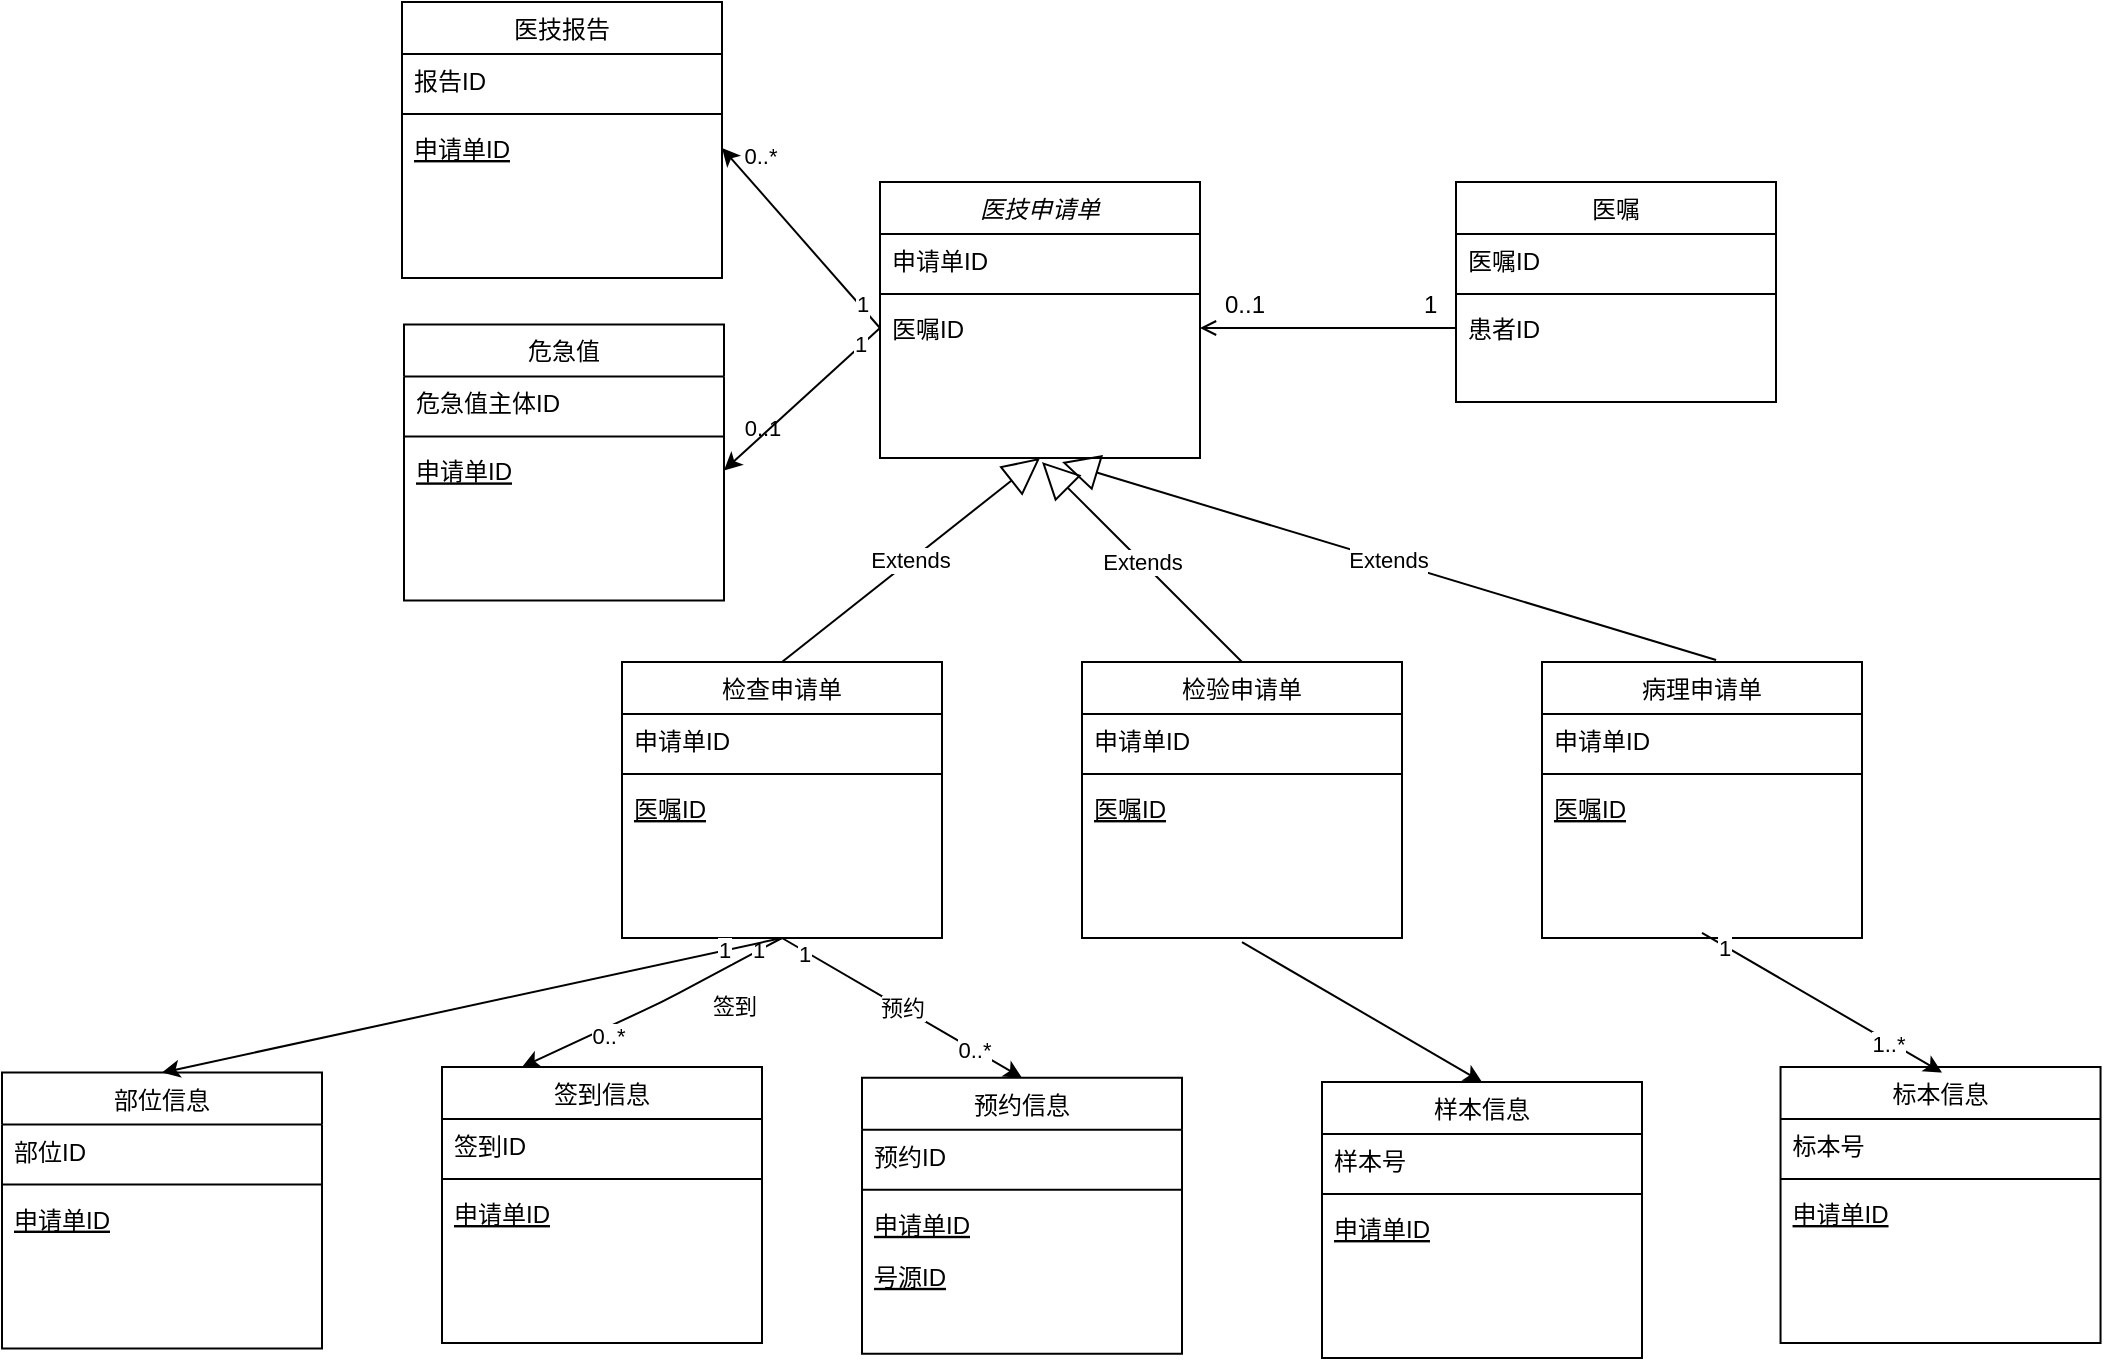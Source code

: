 <mxfile version="14.1.2" type="github">
  <diagram id="C5RBs43oDa-KdzZeNtuy" name="Page-1">
    <mxGraphModel dx="2249" dy="762" grid="1" gridSize="10" guides="1" tooltips="1" connect="1" arrows="1" fold="1" page="1" pageScale="1" pageWidth="827" pageHeight="1169" math="0" shadow="0">
      <root>
        <mxCell id="WIyWlLk6GJQsqaUBKTNV-0" />
        <mxCell id="WIyWlLk6GJQsqaUBKTNV-1" parent="WIyWlLk6GJQsqaUBKTNV-0" />
        <mxCell id="FMQ1t8g7UjHm1A0s9ffQ-288" value="医技申请单" style="swimlane;fontStyle=2;align=center;verticalAlign=top;childLayout=stackLayout;horizontal=1;startSize=26;horizontalStack=0;resizeParent=1;resizeLast=0;collapsible=1;marginBottom=0;rounded=0;shadow=0;strokeWidth=1;" parent="WIyWlLk6GJQsqaUBKTNV-1" vertex="1">
          <mxGeometry x="199" y="750" width="160" height="138" as="geometry">
            <mxRectangle x="230" y="140" width="160" height="26" as="alternateBounds" />
          </mxGeometry>
        </mxCell>
        <mxCell id="FMQ1t8g7UjHm1A0s9ffQ-289" value="申请单ID" style="text;align=left;verticalAlign=top;spacingLeft=4;spacingRight=4;overflow=hidden;rotatable=0;points=[[0,0.5],[1,0.5]];portConstraint=eastwest;" parent="FMQ1t8g7UjHm1A0s9ffQ-288" vertex="1">
          <mxGeometry y="26" width="160" height="26" as="geometry" />
        </mxCell>
        <mxCell id="FMQ1t8g7UjHm1A0s9ffQ-290" value="" style="line;html=1;strokeWidth=1;align=left;verticalAlign=middle;spacingTop=-1;spacingLeft=3;spacingRight=3;rotatable=0;labelPosition=right;points=[];portConstraint=eastwest;" parent="FMQ1t8g7UjHm1A0s9ffQ-288" vertex="1">
          <mxGeometry y="52" width="160" height="8" as="geometry" />
        </mxCell>
        <mxCell id="FMQ1t8g7UjHm1A0s9ffQ-291" value="医嘱ID" style="text;align=left;verticalAlign=top;spacingLeft=4;spacingRight=4;overflow=hidden;rotatable=0;points=[[0,0.5],[1,0.5]];portConstraint=eastwest;" parent="FMQ1t8g7UjHm1A0s9ffQ-288" vertex="1">
          <mxGeometry y="60" width="160" height="26" as="geometry" />
        </mxCell>
        <mxCell id="FMQ1t8g7UjHm1A0s9ffQ-292" value="预约信息" style="swimlane;fontStyle=0;align=center;verticalAlign=top;childLayout=stackLayout;horizontal=1;startSize=26;horizontalStack=0;resizeParent=1;resizeLast=0;collapsible=1;marginBottom=0;rounded=0;shadow=0;strokeWidth=1;" parent="WIyWlLk6GJQsqaUBKTNV-1" vertex="1">
          <mxGeometry x="190" y="1197.91" width="160" height="138" as="geometry">
            <mxRectangle x="130" y="380" width="160" height="26" as="alternateBounds" />
          </mxGeometry>
        </mxCell>
        <mxCell id="FMQ1t8g7UjHm1A0s9ffQ-293" value="预约ID" style="text;align=left;verticalAlign=top;spacingLeft=4;spacingRight=4;overflow=hidden;rotatable=0;points=[[0,0.5],[1,0.5]];portConstraint=eastwest;" parent="FMQ1t8g7UjHm1A0s9ffQ-292" vertex="1">
          <mxGeometry y="26" width="160" height="26" as="geometry" />
        </mxCell>
        <mxCell id="FMQ1t8g7UjHm1A0s9ffQ-294" value="" style="line;html=1;strokeWidth=1;align=left;verticalAlign=middle;spacingTop=-1;spacingLeft=3;spacingRight=3;rotatable=0;labelPosition=right;points=[];portConstraint=eastwest;" parent="FMQ1t8g7UjHm1A0s9ffQ-292" vertex="1">
          <mxGeometry y="52" width="160" height="8" as="geometry" />
        </mxCell>
        <mxCell id="FMQ1t8g7UjHm1A0s9ffQ-295" value="申请单ID" style="text;align=left;verticalAlign=top;spacingLeft=4;spacingRight=4;overflow=hidden;rotatable=0;points=[[0,0.5],[1,0.5]];portConstraint=eastwest;fontStyle=4" parent="FMQ1t8g7UjHm1A0s9ffQ-292" vertex="1">
          <mxGeometry y="60" width="160" height="26" as="geometry" />
        </mxCell>
        <mxCell id="FMQ1t8g7UjHm1A0s9ffQ-296" value="号源ID" style="text;align=left;verticalAlign=top;spacingLeft=4;spacingRight=4;overflow=hidden;rotatable=0;points=[[0,0.5],[1,0.5]];portConstraint=eastwest;fontStyle=4" parent="FMQ1t8g7UjHm1A0s9ffQ-292" vertex="1">
          <mxGeometry y="86" width="160" height="26" as="geometry" />
        </mxCell>
        <mxCell id="FMQ1t8g7UjHm1A0s9ffQ-297" value="医嘱" style="swimlane;fontStyle=0;align=center;verticalAlign=top;childLayout=stackLayout;horizontal=1;startSize=26;horizontalStack=0;resizeParent=1;resizeLast=0;collapsible=1;marginBottom=0;rounded=0;shadow=0;strokeWidth=1;" parent="WIyWlLk6GJQsqaUBKTNV-1" vertex="1">
          <mxGeometry x="487" y="750" width="160" height="110" as="geometry">
            <mxRectangle x="550" y="140" width="160" height="26" as="alternateBounds" />
          </mxGeometry>
        </mxCell>
        <mxCell id="FMQ1t8g7UjHm1A0s9ffQ-298" value="医嘱ID" style="text;align=left;verticalAlign=top;spacingLeft=4;spacingRight=4;overflow=hidden;rotatable=0;points=[[0,0.5],[1,0.5]];portConstraint=eastwest;" parent="FMQ1t8g7UjHm1A0s9ffQ-297" vertex="1">
          <mxGeometry y="26" width="160" height="26" as="geometry" />
        </mxCell>
        <mxCell id="FMQ1t8g7UjHm1A0s9ffQ-299" value="" style="line;html=1;strokeWidth=1;align=left;verticalAlign=middle;spacingTop=-1;spacingLeft=3;spacingRight=3;rotatable=0;labelPosition=right;points=[];portConstraint=eastwest;" parent="FMQ1t8g7UjHm1A0s9ffQ-297" vertex="1">
          <mxGeometry y="52" width="160" height="8" as="geometry" />
        </mxCell>
        <mxCell id="FMQ1t8g7UjHm1A0s9ffQ-300" value="患者ID" style="text;align=left;verticalAlign=top;spacingLeft=4;spacingRight=4;overflow=hidden;rotatable=0;points=[[0,0.5],[1,0.5]];portConstraint=eastwest;" parent="FMQ1t8g7UjHm1A0s9ffQ-297" vertex="1">
          <mxGeometry y="60" width="160" height="26" as="geometry" />
        </mxCell>
        <mxCell id="FMQ1t8g7UjHm1A0s9ffQ-301" value="" style="endArrow=open;shadow=0;strokeWidth=1;rounded=0;endFill=1;edgeStyle=elbowEdgeStyle;elbow=vertical;entryX=1;entryY=0.5;entryDx=0;entryDy=0;exitX=0;exitY=0.5;exitDx=0;exitDy=0;" parent="WIyWlLk6GJQsqaUBKTNV-1" source="FMQ1t8g7UjHm1A0s9ffQ-300" target="FMQ1t8g7UjHm1A0s9ffQ-291" edge="1">
          <mxGeometry x="0.5" y="41" relative="1" as="geometry">
            <mxPoint x="379" y="670" as="sourcePoint" />
            <mxPoint x="519" y="822" as="targetPoint" />
            <mxPoint x="-40" y="32" as="offset" />
          </mxGeometry>
        </mxCell>
        <mxCell id="FMQ1t8g7UjHm1A0s9ffQ-302" value="1" style="resizable=0;align=left;verticalAlign=bottom;labelBackgroundColor=none;fontSize=12;" parent="FMQ1t8g7UjHm1A0s9ffQ-301" connectable="0" vertex="1">
          <mxGeometry x="-1" relative="1" as="geometry">
            <mxPoint x="-18" y="-3" as="offset" />
          </mxGeometry>
        </mxCell>
        <mxCell id="FMQ1t8g7UjHm1A0s9ffQ-303" value="0..1" style="resizable=0;align=right;verticalAlign=bottom;labelBackgroundColor=none;fontSize=12;" parent="FMQ1t8g7UjHm1A0s9ffQ-301" connectable="0" vertex="1">
          <mxGeometry x="1" relative="1" as="geometry">
            <mxPoint x="34" y="-3" as="offset" />
          </mxGeometry>
        </mxCell>
        <mxCell id="FMQ1t8g7UjHm1A0s9ffQ-304" value="医技报告" style="swimlane;fontStyle=0;align=center;verticalAlign=top;childLayout=stackLayout;horizontal=1;startSize=26;horizontalStack=0;resizeParent=1;resizeLast=0;collapsible=1;marginBottom=0;rounded=0;shadow=0;strokeWidth=1;" parent="WIyWlLk6GJQsqaUBKTNV-1" vertex="1">
          <mxGeometry x="-40" y="660" width="160" height="138" as="geometry">
            <mxRectangle x="130" y="380" width="160" height="26" as="alternateBounds" />
          </mxGeometry>
        </mxCell>
        <mxCell id="FMQ1t8g7UjHm1A0s9ffQ-305" value="报告ID" style="text;align=left;verticalAlign=top;spacingLeft=4;spacingRight=4;overflow=hidden;rotatable=0;points=[[0,0.5],[1,0.5]];portConstraint=eastwest;" parent="FMQ1t8g7UjHm1A0s9ffQ-304" vertex="1">
          <mxGeometry y="26" width="160" height="26" as="geometry" />
        </mxCell>
        <mxCell id="FMQ1t8g7UjHm1A0s9ffQ-306" value="" style="line;html=1;strokeWidth=1;align=left;verticalAlign=middle;spacingTop=-1;spacingLeft=3;spacingRight=3;rotatable=0;labelPosition=right;points=[];portConstraint=eastwest;" parent="FMQ1t8g7UjHm1A0s9ffQ-304" vertex="1">
          <mxGeometry y="52" width="160" height="8" as="geometry" />
        </mxCell>
        <mxCell id="FMQ1t8g7UjHm1A0s9ffQ-307" value="申请单ID" style="text;align=left;verticalAlign=top;spacingLeft=4;spacingRight=4;overflow=hidden;rotatable=0;points=[[0,0.5],[1,0.5]];portConstraint=eastwest;fontStyle=4" parent="FMQ1t8g7UjHm1A0s9ffQ-304" vertex="1">
          <mxGeometry y="60" width="160" height="26" as="geometry" />
        </mxCell>
        <mxCell id="FMQ1t8g7UjHm1A0s9ffQ-308" value="" style="endArrow=classic;html=1;exitX=0.5;exitY=1;exitDx=0;exitDy=0;entryX=0.5;entryY=0;entryDx=0;entryDy=0;" parent="WIyWlLk6GJQsqaUBKTNV-1" source="FMQ1t8g7UjHm1A0s9ffQ-336" target="FMQ1t8g7UjHm1A0s9ffQ-292" edge="1">
          <mxGeometry relative="1" as="geometry">
            <mxPoint x="159" y="940" as="sourcePoint" />
            <mxPoint x="259" y="940" as="targetPoint" />
          </mxGeometry>
        </mxCell>
        <mxCell id="FMQ1t8g7UjHm1A0s9ffQ-309" value="预约" style="edgeLabel;resizable=0;html=1;align=center;verticalAlign=middle;" parent="FMQ1t8g7UjHm1A0s9ffQ-308" connectable="0" vertex="1">
          <mxGeometry relative="1" as="geometry" />
        </mxCell>
        <mxCell id="FMQ1t8g7UjHm1A0s9ffQ-310" value="1" style="edgeLabel;html=1;align=center;verticalAlign=middle;resizable=0;points=[];" parent="FMQ1t8g7UjHm1A0s9ffQ-308" vertex="1" connectable="0">
          <mxGeometry x="-0.812" y="-1" relative="1" as="geometry">
            <mxPoint as="offset" />
          </mxGeometry>
        </mxCell>
        <mxCell id="FMQ1t8g7UjHm1A0s9ffQ-311" value="0..*" style="edgeLabel;html=1;align=center;verticalAlign=middle;resizable=0;points=[];" parent="FMQ1t8g7UjHm1A0s9ffQ-308" vertex="1" connectable="0">
          <mxGeometry x="0.792" y="-1" relative="1" as="geometry">
            <mxPoint x="-11" y="-8" as="offset" />
          </mxGeometry>
        </mxCell>
        <mxCell id="FMQ1t8g7UjHm1A0s9ffQ-312" value="" style="endArrow=classic;html=1;entryX=1;entryY=0.5;entryDx=0;entryDy=0;exitX=0;exitY=0.5;exitDx=0;exitDy=0;" parent="WIyWlLk6GJQsqaUBKTNV-1" source="FMQ1t8g7UjHm1A0s9ffQ-291" target="FMQ1t8g7UjHm1A0s9ffQ-307" edge="1">
          <mxGeometry relative="1" as="geometry">
            <mxPoint x="279" y="890" as="sourcePoint" />
            <mxPoint x="219" y="1000" as="targetPoint" />
          </mxGeometry>
        </mxCell>
        <mxCell id="FMQ1t8g7UjHm1A0s9ffQ-313" value="1" style="edgeLabel;html=1;align=center;verticalAlign=middle;resizable=0;points=[];" parent="FMQ1t8g7UjHm1A0s9ffQ-312" vertex="1" connectable="0">
          <mxGeometry x="-0.753" y="-1" relative="1" as="geometry">
            <mxPoint as="offset" />
          </mxGeometry>
        </mxCell>
        <mxCell id="FMQ1t8g7UjHm1A0s9ffQ-314" value="0..*" style="edgeLabel;html=1;align=center;verticalAlign=middle;resizable=0;points=[];" parent="FMQ1t8g7UjHm1A0s9ffQ-312" vertex="1" connectable="0">
          <mxGeometry x="0.743" relative="1" as="geometry">
            <mxPoint x="9" y="-8" as="offset" />
          </mxGeometry>
        </mxCell>
        <mxCell id="FMQ1t8g7UjHm1A0s9ffQ-316" value="签到信息" style="swimlane;fontStyle=0;align=center;verticalAlign=top;childLayout=stackLayout;horizontal=1;startSize=26;horizontalStack=0;resizeParent=1;resizeLast=0;collapsible=1;marginBottom=0;rounded=0;shadow=0;strokeWidth=1;" parent="WIyWlLk6GJQsqaUBKTNV-1" vertex="1">
          <mxGeometry x="-20" y="1192.51" width="160" height="138" as="geometry">
            <mxRectangle x="130" y="380" width="160" height="26" as="alternateBounds" />
          </mxGeometry>
        </mxCell>
        <mxCell id="FMQ1t8g7UjHm1A0s9ffQ-317" value="签到ID" style="text;align=left;verticalAlign=top;spacingLeft=4;spacingRight=4;overflow=hidden;rotatable=0;points=[[0,0.5],[1,0.5]];portConstraint=eastwest;" parent="FMQ1t8g7UjHm1A0s9ffQ-316" vertex="1">
          <mxGeometry y="26" width="160" height="26" as="geometry" />
        </mxCell>
        <mxCell id="FMQ1t8g7UjHm1A0s9ffQ-318" value="" style="line;html=1;strokeWidth=1;align=left;verticalAlign=middle;spacingTop=-1;spacingLeft=3;spacingRight=3;rotatable=0;labelPosition=right;points=[];portConstraint=eastwest;" parent="FMQ1t8g7UjHm1A0s9ffQ-316" vertex="1">
          <mxGeometry y="52" width="160" height="8" as="geometry" />
        </mxCell>
        <mxCell id="FMQ1t8g7UjHm1A0s9ffQ-319" value="申请单ID" style="text;align=left;verticalAlign=top;spacingLeft=4;spacingRight=4;overflow=hidden;rotatable=0;points=[[0,0.5],[1,0.5]];portConstraint=eastwest;fontStyle=4" parent="FMQ1t8g7UjHm1A0s9ffQ-316" vertex="1">
          <mxGeometry y="60" width="160" height="26" as="geometry" />
        </mxCell>
        <mxCell id="FMQ1t8g7UjHm1A0s9ffQ-320" value="" style="endArrow=classic;html=1;entryX=0.25;entryY=0;entryDx=0;entryDy=0;exitX=0.5;exitY=1;exitDx=0;exitDy=0;" parent="WIyWlLk6GJQsqaUBKTNV-1" target="FMQ1t8g7UjHm1A0s9ffQ-316" edge="1">
          <mxGeometry relative="1" as="geometry">
            <mxPoint x="150" y="1128" as="sourcePoint" />
            <mxPoint x="20" y="1192.51" as="targetPoint" />
            <Array as="points">
              <mxPoint x="90" y="1160" />
            </Array>
          </mxGeometry>
        </mxCell>
        <mxCell id="FMQ1t8g7UjHm1A0s9ffQ-321" value="签到" style="edgeLabel;resizable=0;html=1;align=center;verticalAlign=middle;" parent="FMQ1t8g7UjHm1A0s9ffQ-320" connectable="0" vertex="1">
          <mxGeometry relative="1" as="geometry">
            <mxPoint x="40" as="offset" />
          </mxGeometry>
        </mxCell>
        <mxCell id="FMQ1t8g7UjHm1A0s9ffQ-322" value="1" style="edgeLabel;html=1;align=center;verticalAlign=middle;resizable=0;points=[];" parent="FMQ1t8g7UjHm1A0s9ffQ-320" vertex="1" connectable="0">
          <mxGeometry x="-0.812" y="-1" relative="1" as="geometry">
            <mxPoint as="offset" />
          </mxGeometry>
        </mxCell>
        <mxCell id="FMQ1t8g7UjHm1A0s9ffQ-323" value="0..*" style="edgeLabel;html=1;align=center;verticalAlign=middle;resizable=0;points=[];" parent="FMQ1t8g7UjHm1A0s9ffQ-320" vertex="1" connectable="0">
          <mxGeometry x="0.792" y="-1" relative="1" as="geometry">
            <mxPoint x="29" y="-8" as="offset" />
          </mxGeometry>
        </mxCell>
        <mxCell id="FMQ1t8g7UjHm1A0s9ffQ-324" value="危急值" style="swimlane;fontStyle=0;align=center;verticalAlign=top;childLayout=stackLayout;horizontal=1;startSize=26;horizontalStack=0;resizeParent=1;resizeLast=0;collapsible=1;marginBottom=0;rounded=0;shadow=0;strokeWidth=1;" parent="WIyWlLk6GJQsqaUBKTNV-1" vertex="1">
          <mxGeometry x="-39" y="821.2" width="160" height="138" as="geometry">
            <mxRectangle x="130" y="380" width="160" height="26" as="alternateBounds" />
          </mxGeometry>
        </mxCell>
        <mxCell id="FMQ1t8g7UjHm1A0s9ffQ-325" value="危急值主体ID" style="text;align=left;verticalAlign=top;spacingLeft=4;spacingRight=4;overflow=hidden;rotatable=0;points=[[0,0.5],[1,0.5]];portConstraint=eastwest;" parent="FMQ1t8g7UjHm1A0s9ffQ-324" vertex="1">
          <mxGeometry y="26" width="160" height="26" as="geometry" />
        </mxCell>
        <mxCell id="FMQ1t8g7UjHm1A0s9ffQ-326" value="" style="line;html=1;strokeWidth=1;align=left;verticalAlign=middle;spacingTop=-1;spacingLeft=3;spacingRight=3;rotatable=0;labelPosition=right;points=[];portConstraint=eastwest;" parent="FMQ1t8g7UjHm1A0s9ffQ-324" vertex="1">
          <mxGeometry y="52" width="160" height="8" as="geometry" />
        </mxCell>
        <mxCell id="FMQ1t8g7UjHm1A0s9ffQ-327" value="申请单ID" style="text;align=left;verticalAlign=top;spacingLeft=4;spacingRight=4;overflow=hidden;rotatable=0;points=[[0,0.5],[1,0.5]];portConstraint=eastwest;fontStyle=4" parent="FMQ1t8g7UjHm1A0s9ffQ-324" vertex="1">
          <mxGeometry y="60" width="160" height="26" as="geometry" />
        </mxCell>
        <mxCell id="FMQ1t8g7UjHm1A0s9ffQ-328" value="0..1" style="edgeLabel;html=1;align=center;verticalAlign=middle;resizable=0;points=[];" parent="WIyWlLk6GJQsqaUBKTNV-1" vertex="1" connectable="0">
          <mxGeometry x="159.996" y="870.005" as="geometry">
            <mxPoint x="-20" y="3" as="offset" />
          </mxGeometry>
        </mxCell>
        <mxCell id="FMQ1t8g7UjHm1A0s9ffQ-329" value="" style="endArrow=classic;html=1;entryX=1;entryY=0.5;entryDx=0;entryDy=0;exitX=0;exitY=0.5;exitDx=0;exitDy=0;" parent="WIyWlLk6GJQsqaUBKTNV-1" source="FMQ1t8g7UjHm1A0s9ffQ-291" target="FMQ1t8g7UjHm1A0s9ffQ-327" edge="1">
          <mxGeometry relative="1" as="geometry">
            <mxPoint x="279" y="890" as="sourcePoint" />
            <mxPoint x="699" y="990" as="targetPoint" />
          </mxGeometry>
        </mxCell>
        <mxCell id="FMQ1t8g7UjHm1A0s9ffQ-330" value="1" style="edgeLabel;html=1;align=center;verticalAlign=middle;resizable=0;points=[];" parent="FMQ1t8g7UjHm1A0s9ffQ-329" vertex="1" connectable="0">
          <mxGeometry x="-0.753" y="-1" relative="1" as="geometry">
            <mxPoint as="offset" />
          </mxGeometry>
        </mxCell>
        <mxCell id="FMQ1t8g7UjHm1A0s9ffQ-336" value="检查申请单" style="swimlane;fontStyle=0;align=center;verticalAlign=top;childLayout=stackLayout;horizontal=1;startSize=26;horizontalStack=0;resizeParent=1;resizeLast=0;collapsible=1;marginBottom=0;rounded=0;shadow=0;strokeWidth=1;" parent="WIyWlLk6GJQsqaUBKTNV-1" vertex="1">
          <mxGeometry x="70" y="990.0" width="160" height="138" as="geometry">
            <mxRectangle x="130" y="380" width="160" height="26" as="alternateBounds" />
          </mxGeometry>
        </mxCell>
        <mxCell id="FMQ1t8g7UjHm1A0s9ffQ-337" value="申请单ID" style="text;align=left;verticalAlign=top;spacingLeft=4;spacingRight=4;overflow=hidden;rotatable=0;points=[[0,0.5],[1,0.5]];portConstraint=eastwest;" parent="FMQ1t8g7UjHm1A0s9ffQ-336" vertex="1">
          <mxGeometry y="26" width="160" height="26" as="geometry" />
        </mxCell>
        <mxCell id="FMQ1t8g7UjHm1A0s9ffQ-338" value="" style="line;html=1;strokeWidth=1;align=left;verticalAlign=middle;spacingTop=-1;spacingLeft=3;spacingRight=3;rotatable=0;labelPosition=right;points=[];portConstraint=eastwest;" parent="FMQ1t8g7UjHm1A0s9ffQ-336" vertex="1">
          <mxGeometry y="52" width="160" height="8" as="geometry" />
        </mxCell>
        <mxCell id="FMQ1t8g7UjHm1A0s9ffQ-339" value="医嘱ID" style="text;align=left;verticalAlign=top;spacingLeft=4;spacingRight=4;overflow=hidden;rotatable=0;points=[[0,0.5],[1,0.5]];portConstraint=eastwest;fontStyle=4" parent="FMQ1t8g7UjHm1A0s9ffQ-336" vertex="1">
          <mxGeometry y="60" width="160" height="26" as="geometry" />
        </mxCell>
        <mxCell id="FMQ1t8g7UjHm1A0s9ffQ-341" value="检验申请单" style="swimlane;fontStyle=0;align=center;verticalAlign=top;childLayout=stackLayout;horizontal=1;startSize=26;horizontalStack=0;resizeParent=1;resizeLast=0;collapsible=1;marginBottom=0;rounded=0;shadow=0;strokeWidth=1;" parent="WIyWlLk6GJQsqaUBKTNV-1" vertex="1">
          <mxGeometry x="300" y="990.0" width="160" height="138" as="geometry">
            <mxRectangle x="130" y="380" width="160" height="26" as="alternateBounds" />
          </mxGeometry>
        </mxCell>
        <mxCell id="FMQ1t8g7UjHm1A0s9ffQ-364" value="Extends" style="endArrow=block;endSize=16;endFill=0;html=1;exitX=0.544;exitY=-0.007;exitDx=0;exitDy=0;exitPerimeter=0;" parent="FMQ1t8g7UjHm1A0s9ffQ-341" source="FMQ1t8g7UjHm1A0s9ffQ-346" edge="1">
          <mxGeometry width="160" relative="1" as="geometry">
            <mxPoint x="90" y="42.0" as="sourcePoint" />
            <mxPoint x="-10" y="-100.0" as="targetPoint" />
          </mxGeometry>
        </mxCell>
        <mxCell id="FMQ1t8g7UjHm1A0s9ffQ-342" value="申请单ID" style="text;align=left;verticalAlign=top;spacingLeft=4;spacingRight=4;overflow=hidden;rotatable=0;points=[[0,0.5],[1,0.5]];portConstraint=eastwest;" parent="FMQ1t8g7UjHm1A0s9ffQ-341" vertex="1">
          <mxGeometry y="26" width="160" height="26" as="geometry" />
        </mxCell>
        <mxCell id="FMQ1t8g7UjHm1A0s9ffQ-343" value="" style="line;html=1;strokeWidth=1;align=left;verticalAlign=middle;spacingTop=-1;spacingLeft=3;spacingRight=3;rotatable=0;labelPosition=right;points=[];portConstraint=eastwest;" parent="FMQ1t8g7UjHm1A0s9ffQ-341" vertex="1">
          <mxGeometry y="52" width="160" height="8" as="geometry" />
        </mxCell>
        <mxCell id="FMQ1t8g7UjHm1A0s9ffQ-344" value="医嘱ID" style="text;align=left;verticalAlign=top;spacingLeft=4;spacingRight=4;overflow=hidden;rotatable=0;points=[[0,0.5],[1,0.5]];portConstraint=eastwest;fontStyle=4" parent="FMQ1t8g7UjHm1A0s9ffQ-341" vertex="1">
          <mxGeometry y="60" width="160" height="26" as="geometry" />
        </mxCell>
        <mxCell id="FMQ1t8g7UjHm1A0s9ffQ-346" value="病理申请单" style="swimlane;fontStyle=0;align=center;verticalAlign=top;childLayout=stackLayout;horizontal=1;startSize=26;horizontalStack=0;resizeParent=1;resizeLast=0;collapsible=1;marginBottom=0;rounded=0;shadow=0;strokeWidth=1;" parent="WIyWlLk6GJQsqaUBKTNV-1" vertex="1">
          <mxGeometry x="530" y="990" width="160" height="138" as="geometry">
            <mxRectangle x="130" y="380" width="160" height="26" as="alternateBounds" />
          </mxGeometry>
        </mxCell>
        <mxCell id="FMQ1t8g7UjHm1A0s9ffQ-347" value="申请单ID" style="text;align=left;verticalAlign=top;spacingLeft=4;spacingRight=4;overflow=hidden;rotatable=0;points=[[0,0.5],[1,0.5]];portConstraint=eastwest;" parent="FMQ1t8g7UjHm1A0s9ffQ-346" vertex="1">
          <mxGeometry y="26" width="160" height="26" as="geometry" />
        </mxCell>
        <mxCell id="FMQ1t8g7UjHm1A0s9ffQ-348" value="" style="line;html=1;strokeWidth=1;align=left;verticalAlign=middle;spacingTop=-1;spacingLeft=3;spacingRight=3;rotatable=0;labelPosition=right;points=[];portConstraint=eastwest;" parent="FMQ1t8g7UjHm1A0s9ffQ-346" vertex="1">
          <mxGeometry y="52" width="160" height="8" as="geometry" />
        </mxCell>
        <mxCell id="FMQ1t8g7UjHm1A0s9ffQ-349" value="医嘱ID" style="text;align=left;verticalAlign=top;spacingLeft=4;spacingRight=4;overflow=hidden;rotatable=0;points=[[0,0.5],[1,0.5]];portConstraint=eastwest;fontStyle=4" parent="FMQ1t8g7UjHm1A0s9ffQ-346" vertex="1">
          <mxGeometry y="60" width="160" height="26" as="geometry" />
        </mxCell>
        <mxCell id="FMQ1t8g7UjHm1A0s9ffQ-362" value="Extends" style="endArrow=block;endSize=16;endFill=0;html=1;entryX=0.5;entryY=1;entryDx=0;entryDy=0;exitX=0.5;exitY=0;exitDx=0;exitDy=0;" parent="WIyWlLk6GJQsqaUBKTNV-1" source="FMQ1t8g7UjHm1A0s9ffQ-336" target="FMQ1t8g7UjHm1A0s9ffQ-288" edge="1">
          <mxGeometry width="160" relative="1" as="geometry">
            <mxPoint x="140" y="920" as="sourcePoint" />
            <mxPoint x="280" y="920" as="targetPoint" />
          </mxGeometry>
        </mxCell>
        <mxCell id="FMQ1t8g7UjHm1A0s9ffQ-363" value="Extends" style="endArrow=block;endSize=16;endFill=0;html=1;exitX=0.5;exitY=0;exitDx=0;exitDy=0;" parent="WIyWlLk6GJQsqaUBKTNV-1" source="FMQ1t8g7UjHm1A0s9ffQ-341" edge="1">
          <mxGeometry width="160" relative="1" as="geometry">
            <mxPoint x="160" y="1000" as="sourcePoint" />
            <mxPoint x="280" y="890" as="targetPoint" />
          </mxGeometry>
        </mxCell>
        <mxCell id="FMQ1t8g7UjHm1A0s9ffQ-365" value="部位信息" style="swimlane;fontStyle=0;align=center;verticalAlign=top;childLayout=stackLayout;horizontal=1;startSize=26;horizontalStack=0;resizeParent=1;resizeLast=0;collapsible=1;marginBottom=0;rounded=0;shadow=0;strokeWidth=1;" parent="WIyWlLk6GJQsqaUBKTNV-1" vertex="1">
          <mxGeometry x="-240" y="1195.3" width="160" height="138" as="geometry">
            <mxRectangle x="130" y="380" width="160" height="26" as="alternateBounds" />
          </mxGeometry>
        </mxCell>
        <mxCell id="FMQ1t8g7UjHm1A0s9ffQ-366" value="部位ID" style="text;align=left;verticalAlign=top;spacingLeft=4;spacingRight=4;overflow=hidden;rotatable=0;points=[[0,0.5],[1,0.5]];portConstraint=eastwest;" parent="FMQ1t8g7UjHm1A0s9ffQ-365" vertex="1">
          <mxGeometry y="26" width="160" height="26" as="geometry" />
        </mxCell>
        <mxCell id="FMQ1t8g7UjHm1A0s9ffQ-367" value="" style="line;html=1;strokeWidth=1;align=left;verticalAlign=middle;spacingTop=-1;spacingLeft=3;spacingRight=3;rotatable=0;labelPosition=right;points=[];portConstraint=eastwest;" parent="FMQ1t8g7UjHm1A0s9ffQ-365" vertex="1">
          <mxGeometry y="52" width="160" height="8" as="geometry" />
        </mxCell>
        <mxCell id="FMQ1t8g7UjHm1A0s9ffQ-368" value="申请单ID" style="text;align=left;verticalAlign=top;spacingLeft=4;spacingRight=4;overflow=hidden;rotatable=0;points=[[0,0.5],[1,0.5]];portConstraint=eastwest;fontStyle=4" parent="FMQ1t8g7UjHm1A0s9ffQ-365" vertex="1">
          <mxGeometry y="60" width="160" height="26" as="geometry" />
        </mxCell>
        <mxCell id="FMQ1t8g7UjHm1A0s9ffQ-370" value="" style="endArrow=classic;html=1;exitX=0.5;exitY=1;exitDx=0;exitDy=0;entryX=0.5;entryY=0;entryDx=0;entryDy=0;" parent="WIyWlLk6GJQsqaUBKTNV-1" source="FMQ1t8g7UjHm1A0s9ffQ-336" target="FMQ1t8g7UjHm1A0s9ffQ-365" edge="1">
          <mxGeometry relative="1" as="geometry">
            <mxPoint x="-127" y="1040" as="sourcePoint" />
            <mxPoint x="-7" y="1109.91" as="targetPoint" />
          </mxGeometry>
        </mxCell>
        <mxCell id="FMQ1t8g7UjHm1A0s9ffQ-372" value="1" style="edgeLabel;html=1;align=center;verticalAlign=middle;resizable=0;points=[];" parent="FMQ1t8g7UjHm1A0s9ffQ-370" vertex="1" connectable="0">
          <mxGeometry x="-0.812" y="-1" relative="1" as="geometry">
            <mxPoint as="offset" />
          </mxGeometry>
        </mxCell>
        <mxCell id="FMQ1t8g7UjHm1A0s9ffQ-374" value="样本信息" style="swimlane;fontStyle=0;align=center;verticalAlign=top;childLayout=stackLayout;horizontal=1;startSize=26;horizontalStack=0;resizeParent=1;resizeLast=0;collapsible=1;marginBottom=0;rounded=0;shadow=0;strokeWidth=1;" parent="WIyWlLk6GJQsqaUBKTNV-1" vertex="1">
          <mxGeometry x="420" y="1200" width="160" height="138" as="geometry">
            <mxRectangle x="130" y="380" width="160" height="26" as="alternateBounds" />
          </mxGeometry>
        </mxCell>
        <mxCell id="FMQ1t8g7UjHm1A0s9ffQ-375" value="样本号" style="text;align=left;verticalAlign=top;spacingLeft=4;spacingRight=4;overflow=hidden;rotatable=0;points=[[0,0.5],[1,0.5]];portConstraint=eastwest;" parent="FMQ1t8g7UjHm1A0s9ffQ-374" vertex="1">
          <mxGeometry y="26" width="160" height="26" as="geometry" />
        </mxCell>
        <mxCell id="FMQ1t8g7UjHm1A0s9ffQ-376" value="" style="line;html=1;strokeWidth=1;align=left;verticalAlign=middle;spacingTop=-1;spacingLeft=3;spacingRight=3;rotatable=0;labelPosition=right;points=[];portConstraint=eastwest;" parent="FMQ1t8g7UjHm1A0s9ffQ-374" vertex="1">
          <mxGeometry y="52" width="160" height="8" as="geometry" />
        </mxCell>
        <mxCell id="FMQ1t8g7UjHm1A0s9ffQ-377" value="申请单ID" style="text;align=left;verticalAlign=top;spacingLeft=4;spacingRight=4;overflow=hidden;rotatable=0;points=[[0,0.5],[1,0.5]];portConstraint=eastwest;fontStyle=4" parent="FMQ1t8g7UjHm1A0s9ffQ-374" vertex="1">
          <mxGeometry y="60" width="160" height="26" as="geometry" />
        </mxCell>
        <mxCell id="FMQ1t8g7UjHm1A0s9ffQ-378" value="" style="endArrow=classic;html=1;exitX=0.5;exitY=1;exitDx=0;exitDy=0;entryX=0.5;entryY=0;entryDx=0;entryDy=0;" parent="WIyWlLk6GJQsqaUBKTNV-1" edge="1">
          <mxGeometry relative="1" as="geometry">
            <mxPoint x="380" y="1130.09" as="sourcePoint" />
            <mxPoint x="500" y="1200.0" as="targetPoint" />
          </mxGeometry>
        </mxCell>
        <mxCell id="FMQ1t8g7UjHm1A0s9ffQ-382" value="标本信息" style="swimlane;fontStyle=0;align=center;verticalAlign=top;childLayout=stackLayout;horizontal=1;startSize=26;horizontalStack=0;resizeParent=1;resizeLast=0;collapsible=1;marginBottom=0;rounded=0;shadow=0;strokeWidth=1;" parent="WIyWlLk6GJQsqaUBKTNV-1" vertex="1">
          <mxGeometry x="649.27" y="1192.5" width="160" height="138" as="geometry">
            <mxRectangle x="130" y="380" width="160" height="26" as="alternateBounds" />
          </mxGeometry>
        </mxCell>
        <mxCell id="FMQ1t8g7UjHm1A0s9ffQ-383" value="标本号" style="text;align=left;verticalAlign=top;spacingLeft=4;spacingRight=4;overflow=hidden;rotatable=0;points=[[0,0.5],[1,0.5]];portConstraint=eastwest;" parent="FMQ1t8g7UjHm1A0s9ffQ-382" vertex="1">
          <mxGeometry y="26" width="160" height="26" as="geometry" />
        </mxCell>
        <mxCell id="FMQ1t8g7UjHm1A0s9ffQ-384" value="" style="line;html=1;strokeWidth=1;align=left;verticalAlign=middle;spacingTop=-1;spacingLeft=3;spacingRight=3;rotatable=0;labelPosition=right;points=[];portConstraint=eastwest;" parent="FMQ1t8g7UjHm1A0s9ffQ-382" vertex="1">
          <mxGeometry y="52" width="160" height="8" as="geometry" />
        </mxCell>
        <mxCell id="FMQ1t8g7UjHm1A0s9ffQ-385" value="申请单ID" style="text;align=left;verticalAlign=top;spacingLeft=4;spacingRight=4;overflow=hidden;rotatable=0;points=[[0,0.5],[1,0.5]];portConstraint=eastwest;fontStyle=4" parent="FMQ1t8g7UjHm1A0s9ffQ-382" vertex="1">
          <mxGeometry y="60" width="160" height="26" as="geometry" />
        </mxCell>
        <mxCell id="FMQ1t8g7UjHm1A0s9ffQ-388" value="" style="endArrow=classic;html=1;exitX=0.5;exitY=1;exitDx=0;exitDy=0;entryX=0.5;entryY=0;entryDx=0;entryDy=0;" parent="WIyWlLk6GJQsqaUBKTNV-1" edge="1">
          <mxGeometry relative="1" as="geometry">
            <mxPoint x="610" y="1125.39" as="sourcePoint" />
            <mxPoint x="730" y="1195.3" as="targetPoint" />
          </mxGeometry>
        </mxCell>
        <mxCell id="FMQ1t8g7UjHm1A0s9ffQ-389" value="1" style="edgeLabel;html=1;align=center;verticalAlign=middle;resizable=0;points=[];" parent="FMQ1t8g7UjHm1A0s9ffQ-388" vertex="1" connectable="0">
          <mxGeometry x="-0.812" y="-1" relative="1" as="geometry">
            <mxPoint as="offset" />
          </mxGeometry>
        </mxCell>
        <mxCell id="FMQ1t8g7UjHm1A0s9ffQ-390" value="1..*" style="edgeLabel;html=1;align=center;verticalAlign=middle;resizable=0;points=[];" parent="FMQ1t8g7UjHm1A0s9ffQ-388" vertex="1" connectable="0">
          <mxGeometry x="0.792" y="-1" relative="1" as="geometry">
            <mxPoint x="-14" y="-8" as="offset" />
          </mxGeometry>
        </mxCell>
      </root>
    </mxGraphModel>
  </diagram>
</mxfile>
